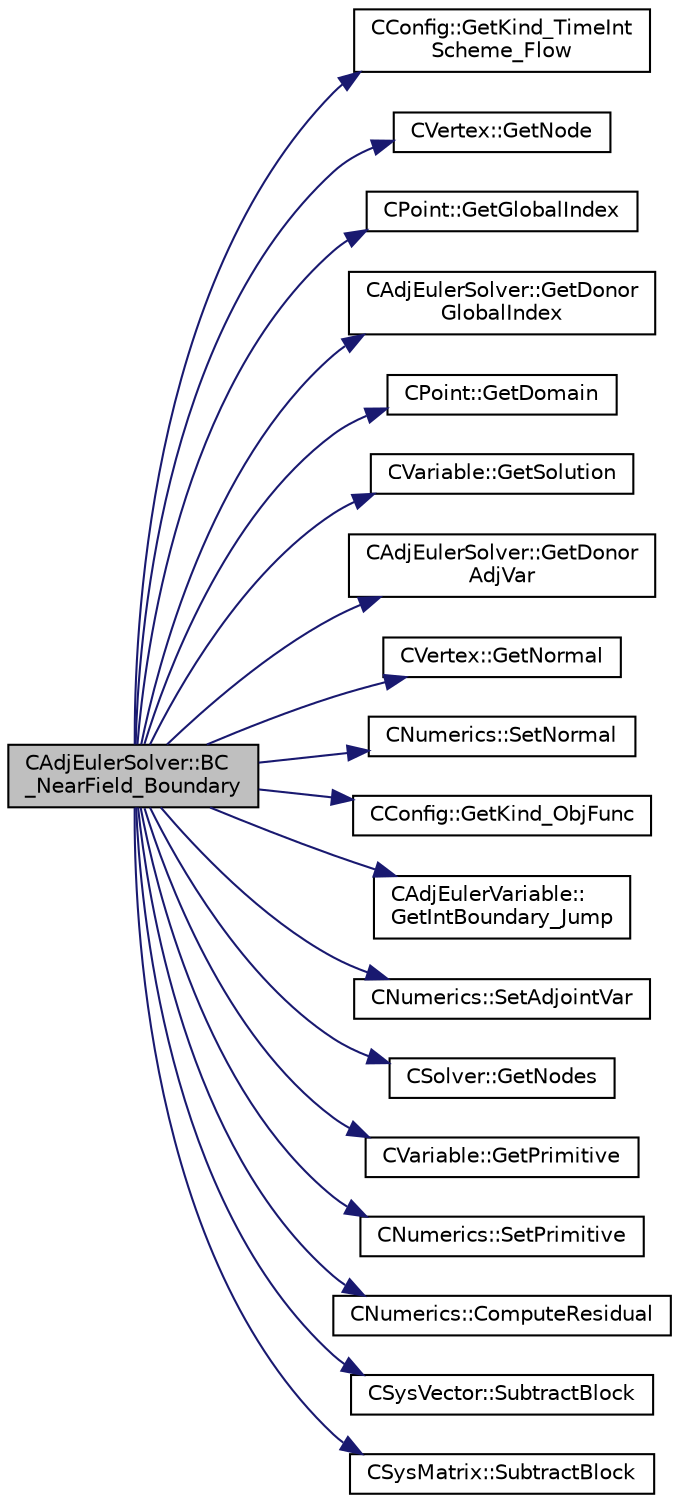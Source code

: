 digraph "CAdjEulerSolver::BC_NearField_Boundary"
{
  edge [fontname="Helvetica",fontsize="10",labelfontname="Helvetica",labelfontsize="10"];
  node [fontname="Helvetica",fontsize="10",shape=record];
  rankdir="LR";
  Node261 [label="CAdjEulerSolver::BC\l_NearField_Boundary",height=0.2,width=0.4,color="black", fillcolor="grey75", style="filled", fontcolor="black"];
  Node261 -> Node262 [color="midnightblue",fontsize="10",style="solid",fontname="Helvetica"];
  Node262 [label="CConfig::GetKind_TimeInt\lScheme_Flow",height=0.2,width=0.4,color="black", fillcolor="white", style="filled",URL="$class_c_config.html#a20e5fd7b43cfd2bf2bcf5137f12bc635",tooltip="Get the kind of integration scheme (explicit or implicit) for the flow equations. ..."];
  Node261 -> Node263 [color="midnightblue",fontsize="10",style="solid",fontname="Helvetica"];
  Node263 [label="CVertex::GetNode",height=0.2,width=0.4,color="black", fillcolor="white", style="filled",URL="$class_c_vertex.html#a95c513bf927464157ed96b6c79779a1f",tooltip="Get the node of the vertex. "];
  Node261 -> Node264 [color="midnightblue",fontsize="10",style="solid",fontname="Helvetica"];
  Node264 [label="CPoint::GetGlobalIndex",height=0.2,width=0.4,color="black", fillcolor="white", style="filled",URL="$class_c_point.html#ab546170a5a03ef210a75fc5531910050",tooltip="Get the global index in a parallel computation. "];
  Node261 -> Node265 [color="midnightblue",fontsize="10",style="solid",fontname="Helvetica"];
  Node265 [label="CAdjEulerSolver::GetDonor\lGlobalIndex",height=0.2,width=0.4,color="black", fillcolor="white", style="filled",URL="$class_c_adj_euler_solver.html#a09d5e48d30e072fd052b1dcf46cf9ca2",tooltip="Value of the characteristic global index at the boundaries. "];
  Node261 -> Node266 [color="midnightblue",fontsize="10",style="solid",fontname="Helvetica"];
  Node266 [label="CPoint::GetDomain",height=0.2,width=0.4,color="black", fillcolor="white", style="filled",URL="$class_c_point.html#a1d7e22a60d4cfef356af1cba2bab3e55",tooltip="For parallel computation, its indicates if a point must be computed or not. "];
  Node261 -> Node267 [color="midnightblue",fontsize="10",style="solid",fontname="Helvetica"];
  Node267 [label="CVariable::GetSolution",height=0.2,width=0.4,color="black", fillcolor="white", style="filled",URL="$class_c_variable.html#a261483e39c23c1de7cb9aea7e917c121",tooltip="Get the solution. "];
  Node261 -> Node268 [color="midnightblue",fontsize="10",style="solid",fontname="Helvetica"];
  Node268 [label="CAdjEulerSolver::GetDonor\lAdjVar",height=0.2,width=0.4,color="black", fillcolor="white", style="filled",URL="$class_c_adj_euler_solver.html#a2314ea6918c61e0cfde8fe3b3c94836a",tooltip="Value of the characteristic variables at the boundaries. "];
  Node261 -> Node269 [color="midnightblue",fontsize="10",style="solid",fontname="Helvetica"];
  Node269 [label="CVertex::GetNormal",height=0.2,width=0.4,color="black", fillcolor="white", style="filled",URL="$class_c_vertex.html#a0d289163c6f3384822fcb9ae86fc1c39",tooltip="Copy the the normal vector of a face. "];
  Node261 -> Node270 [color="midnightblue",fontsize="10",style="solid",fontname="Helvetica"];
  Node270 [label="CNumerics::SetNormal",height=0.2,width=0.4,color="black", fillcolor="white", style="filled",URL="$class_c_numerics.html#a41903d97957f351cd9ee63ca404985b1",tooltip="Set the value of the normal vector to the face between two points. "];
  Node261 -> Node271 [color="midnightblue",fontsize="10",style="solid",fontname="Helvetica"];
  Node271 [label="CConfig::GetKind_ObjFunc",height=0.2,width=0.4,color="black", fillcolor="white", style="filled",URL="$class_c_config.html#a2d4389021feaed9f2e62f0475f73a718",tooltip="Get the kind of objective function. There are several options: Drag coefficient, Lift coefficient..."];
  Node261 -> Node272 [color="midnightblue",fontsize="10",style="solid",fontname="Helvetica"];
  Node272 [label="CAdjEulerVariable::\lGetIntBoundary_Jump",height=0.2,width=0.4,color="black", fillcolor="white", style="filled",URL="$class_c_adj_euler_variable.html#ae8951a122cb7634492f51468a68a87e4",tooltip="Get the value of the force projection vector. "];
  Node261 -> Node273 [color="midnightblue",fontsize="10",style="solid",fontname="Helvetica"];
  Node273 [label="CNumerics::SetAdjointVar",height=0.2,width=0.4,color="black", fillcolor="white", style="filled",URL="$class_c_numerics.html#a4eb3867ed99a8fd200f96da877e64313",tooltip="Set the value of the adjoint variable. "];
  Node261 -> Node274 [color="midnightblue",fontsize="10",style="solid",fontname="Helvetica"];
  Node274 [label="CSolver::GetNodes",height=0.2,width=0.4,color="black", fillcolor="white", style="filled",URL="$class_c_solver.html#af3198e52a2ea377bb765647b5e697197",tooltip="Allow outside access to the nodes of the solver, containing conservatives, primitives, etc. "];
  Node261 -> Node275 [color="midnightblue",fontsize="10",style="solid",fontname="Helvetica"];
  Node275 [label="CVariable::GetPrimitive",height=0.2,width=0.4,color="black", fillcolor="white", style="filled",URL="$class_c_variable.html#abe38982ec51efc8391ef27fc434f37ad",tooltip="A virtual member. "];
  Node261 -> Node276 [color="midnightblue",fontsize="10",style="solid",fontname="Helvetica"];
  Node276 [label="CNumerics::SetPrimitive",height=0.2,width=0.4,color="black", fillcolor="white", style="filled",URL="$class_c_numerics.html#af72b17d397adf09beed2e99e2daf895c",tooltip="Set the value of the primitive variables. "];
  Node261 -> Node277 [color="midnightblue",fontsize="10",style="solid",fontname="Helvetica"];
  Node277 [label="CNumerics::ComputeResidual",height=0.2,width=0.4,color="black", fillcolor="white", style="filled",URL="$class_c_numerics.html#abe734316e0047f463f059fd77a281958",tooltip="Compute the numerical residual. "];
  Node261 -> Node278 [color="midnightblue",fontsize="10",style="solid",fontname="Helvetica"];
  Node278 [label="CSysVector::SubtractBlock",height=0.2,width=0.4,color="black", fillcolor="white", style="filled",URL="$class_c_sys_vector.html#a732b302ca148d38b442bfe7e096a81be",tooltip="Subtract val_residual to the residual. "];
  Node261 -> Node279 [color="midnightblue",fontsize="10",style="solid",fontname="Helvetica"];
  Node279 [label="CSysMatrix::SubtractBlock",height=0.2,width=0.4,color="black", fillcolor="white", style="filled",URL="$class_c_sys_matrix.html#af913d33707e948c30fff5a62773ef5c6",tooltip="Subtracts the specified block to the sparse matrix. "];
}
